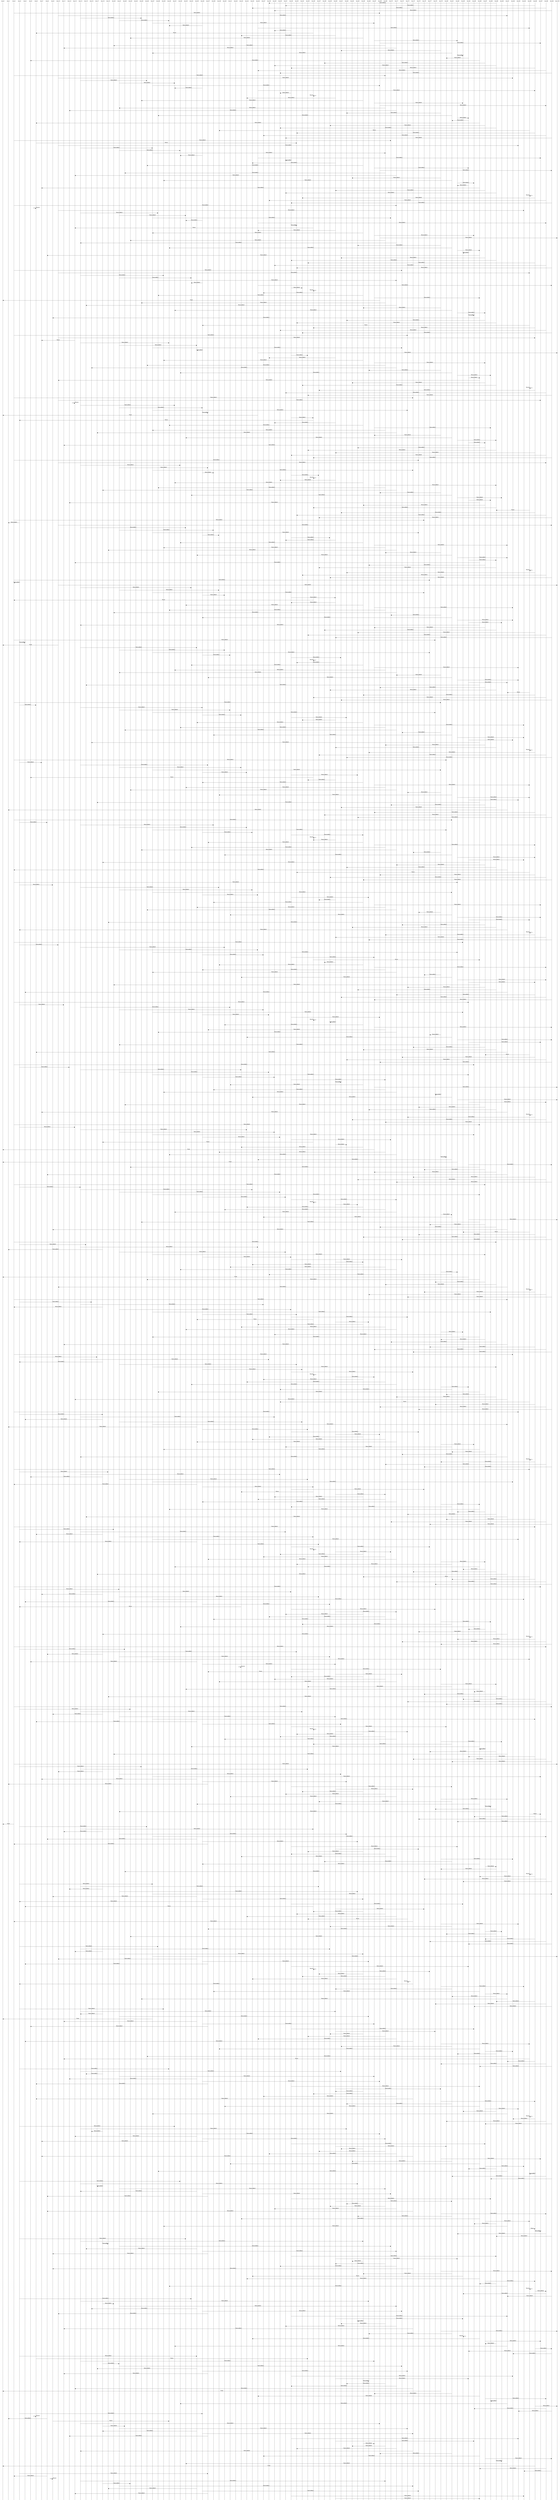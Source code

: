 msc{

Actor0,Actor1,Actor2,Actor3,Actor4,Actor5,Actor6,Actor7,Actor8,Actor9,Actor10,Actor11,Actor12,Actor13,Actor14,Actor15,Actor16,Actor17,Actor18,Actor19,Actor20,Actor21,Actor22,Actor23,Actor24,Actor25,Actor26,Actor27,Actor28,Actor29,Actor30,Actor31,Actor32,Actor33,Actor34,Actor35,Actor36,Actor37,Actor38,Actor39,Actor40,Actor41,Actor42,Actor43,Actor44,Actor45,Actor46,Actor47,Actor48,Actor49,Actor50,Actor51,Actor52,Actor53,Actor54,Actor55,Actor56,Actor57,Actor58,Actor59,Actor60,Actor61,Actor62,Actor63,Actor64,Actor65,Actor66,Actor67,Actor68,Actor69,Actor70,Actor71,Actor72,Actor73,Actor74,Actor75,Actor76,Actor77,Actor78,Actor79,Actor80,Actor81,Actor82,Actor83,Actor84,Actor85,Actor86,Actor87,Actor88,Actor89,Actor90,Actor91,Actor92,Actor93,Actor94,Actor95,Actor96,Actor97,Actor98,Actor99,Actor100;
 Actor89 => Actor48 [label="RemoveMe(G"];
 Actor96 => Actor51 [label="RemoveMe(G"];
 Actor98 => Actor45 [label="RemoveMe(G"];
 Actor99 => Actor49 [label="RemoveMe(G"];
 Actor2 => Actor68 [label="RemoveMe(G"];
 Actor10 => Actor91 [label="RemoveMe(G"];
 Actor14 => Actor25 [label="RemoveMe(G"];
 Actor21 => Actor30 [label="RemoveMe(G"];
 Actor27 => Actor67 [label="RemoveMe(G"];
 Actor36 => Actor30 [label="RemoveMe(G"];
 Actor46 => Actor95 [label="RemoveMe(G"];
 Actor52 => Actor49 [label="RemoveMe(G"];
 Actor56 => Actor6 [label="Rumor"];
 Actor60 => Actor43 [label="RemoveMe(G"];
 Actor65 => Actor23 [label="RemoveMe(G"];
 Actor67 => Actor82 [label="RemoveMe(G"];
 Actor68 => Actor97 [label="RemoveMe(G"];
 Actor69 => Actor20 [label="RemoveMe(G"];
 Actor71 => Actor11 [label="RemoveMe(G"];
 Actor79 => Actor61 [label="RemoveMe(G"];
 Actor81 => Actor27 [label="RemoveMe(G"];
 Actor82 => Actor83 [label="RemoveMe(G"];
 Actor84 => Actor80 [label="RemoveMe(G"];
 Actor86 => Actor5 [label="RemoveMe(G"];
 Actor87 => Actor58 [label="RemoveMe(G"];
 Actor89 => Actor49 [label="RemoveMe(G"];
 Actor96 => Actor52 [label="RemoveMe(G"];
 Actor98 => Actor46 [label="RemoveMe(G"];
 Actor99 => Actor50 [label="RemoveMe(G"];
 Actor2 => Actor69 [label="RemoveMe(G"];
 Actor10 => Actor92 [label="RemoveMe(G"];
 Actor14 => Actor26 [label="RemoveMe(G"];
 Actor21 => Actor31 [label="RemoveMe(G"];
 Actor27 => Actor68 [label="RemoveMe(G"];
 Actor36 => Actor31 [label="RemoveMe(G"];
 Actor46 => Actor96 [label="RemoveMe(G"];
 Actor52 => Actor50 [label="RemoveMe(G"];
 Actor56 => Actor56 [label="Remind"];
 Actor60 => Actor44 [label="RemoveMe(G"];
 Actor65 => Actor25 [label="RemoveMe(G"];
 Actor67 => Actor83 [label="RemoveMe(G"];
 Actor68 => Actor98 [label="RemoveMe(G"];
 Actor69 => Actor21 [label="RemoveMe(G"];
 Actor71 => Actor12 [label="RemoveMe(G"];
 Actor79 => Actor62 [label="RemoveMe(G"];
 Actor81 => Actor28 [label="RemoveMe(G"];
 Actor82 => Actor84 [label="RemoveMe(G"];
 Actor84 => Actor81 [label="RemoveMe(G"];
 Actor86 => Actor6 [label="RemoveMe(G"];
 Actor87 => Actor59 [label="RemoveMe(G"];
 Actor89 => Actor50 [label="RemoveMe(G"];
 Actor95 => Actor39 [label="Rumor"];
 Actor96 => Actor53 [label="RemoveMe(G"];
 Actor98 => Actor47 [label="RemoveMe(G"];
 Actor99 => Actor51 [label="RemoveMe(G"];
 Actor2 => Actor70 [label="RemoveMe(G"];
 Actor6 => Actor53 [label="Rumor"];
 Actor10 => Actor93 [label="RemoveMe(G"];
 Actor14 => Actor27 [label="RemoveMe(G"];
 Actor21 => Actor32 [label="RemoveMe(G"];
 Actor27 => Actor69 [label="RemoveMe(G"];
 Actor36 => Actor32 [label="RemoveMe(G"];
 Actor46 => Actor97 [label="RemoveMe(G"];
 Actor52 => Actor51 [label="RemoveMe(G"];
 Actor60 => Actor45 [label="RemoveMe(G"];
 Actor65 => Actor26 [label="RemoveMe(G"];
 Actor67 => Actor84 [label="RemoveMe(G"];
 Actor68 => Actor99 [label="RemoveMe(G"];
 Actor69 => Actor22 [label="RemoveMe(G"];
 Actor71 => Actor13 [label="RemoveMe(G"];
 Actor79 => Actor63 [label="RemoveMe(G"];
 Actor81 => Actor29 [label="RemoveMe(G"];
 Actor82 => Actor85 [label="RemoveMe(G"];
 Actor84 => Actor82 [label="RemoveMe(G"];
 Actor86 => Actor7 [label="RemoveMe(G"];
 Actor87 => Actor60 [label="RemoveMe(G"];
 Actor89 => Actor51 [label="RemoveMe(G"];
 Actor95 => Actor95 [label="Remind"];
 Actor96 => Actor54 [label="RemoveMe(G"];
 Actor98 => Actor48 [label="RemoveMe(G"];
 Actor99 => Actor52 [label="RemoveMe(G"];
 Actor2 => Actor71 [label="RemoveMe(G"];
 Actor6 => Actor6 [label="Remind"];
 Actor10 => Actor94 [label="RemoveMe(G"];
 Actor14 => Actor28 [label="RemoveMe(G"];
 Actor21 => Actor33 [label="RemoveMe(G"];
 Actor27 => Actor70 [label="RemoveMe(G"];
 Actor36 => Actor33 [label="RemoveMe(G"];
 Actor46 => Actor98 [label="RemoveMe(G"];
 Actor52 => Actor53 [label="RemoveMe(G"];
 Actor56 => Actor13 [label="Rumor"];
 Actor60 => Actor46 [label="RemoveMe(G"];
 Actor65 => Actor27 [label="RemoveMe(G"];
 Actor67 => Actor85 [label="RemoveMe(G"];
 Actor68 => Actor100 [label="RemoveMe(G"];
 Actor69 => Actor23 [label="RemoveMe(G"];
 Actor71 => Actor14 [label="RemoveMe(G"];
 Actor79 => Actor64 [label="RemoveMe(G"];
 Actor81 => Actor30 [label="RemoveMe(G"];
 Actor82 => Actor86 [label="RemoveMe(G"];
 Actor84 => Actor83 [label="RemoveMe(G"];
 Actor86 => Actor8 [label="RemoveMe(G"];
 Actor87 => Actor61 [label="RemoveMe(G"];
 Actor89 => Actor52 [label="RemoveMe(G"];
 Actor96 => Actor55 [label="RemoveMe(G"];
 Actor98 => Actor49 [label="RemoveMe(G"];
 Actor99 => Actor53 [label="RemoveMe(G"];
 Actor2 => Actor72 [label="RemoveMe(G"];
 Actor10 => Actor95 [label="RemoveMe(G"];
 Actor14 => Actor29 [label="RemoveMe(G"];
 Actor21 => Actor34 [label="RemoveMe(G"];
 Actor27 => Actor71 [label="RemoveMe(G"];
 Actor36 => Actor34 [label="RemoveMe(G"];
 Actor46 => Actor99 [label="RemoveMe(G"];
 Actor52 => Actor54 [label="RemoveMe(G"];
 Actor56 => Actor56 [label="Remind"];
 Actor60 => Actor47 [label="RemoveMe(G"];
 Actor65 => Actor28 [label="RemoveMe(G"];
 Actor67 => Actor86 [label="RemoveMe(G"];
 Actor68 => Actor0 [label="Finish"];
 Actor69 => Actor25 [label="RemoveMe(G"];
 Actor71 => Actor15 [label="RemoveMe(G"];
 Actor79 => Actor65 [label="RemoveMe(G"];
 Actor81 => Actor31 [label="RemoveMe(G"];
 Actor82 => Actor87 [label="RemoveMe(G"];
 Actor84 => Actor85 [label="RemoveMe(G"];
 Actor86 => Actor9 [label="RemoveMe(G"];
 Actor87 => Actor62 [label="RemoveMe(G"];
 Actor89 => Actor53 [label="RemoveMe(G"];
 Actor95 => Actor36 [label="Rumor"];
 Actor96 => Actor56 [label="RemoveMe(G"];
 Actor98 => Actor50 [label="RemoveMe(G"];
 Actor99 => Actor54 [label="RemoveMe(G"];
 Actor2 => Actor73 [label="RemoveMe(G"];
 Actor10 => Actor96 [label="RemoveMe(G"];
 Actor13 => Actor7 [label="Rumor"];
 Actor14 => Actor30 [label="RemoveMe(G"];
 Actor21 => Actor35 [label="RemoveMe(G"];
 Actor27 => Actor72 [label="RemoveMe(G"];
 Actor36 => Actor35 [label="RemoveMe(G"];
 Actor46 => Actor100 [label="RemoveMe(G"];
 Actor52 => Actor55 [label="RemoveMe(G"];
 Actor60 => Actor48 [label="RemoveMe(G"];
 Actor65 => Actor29 [label="RemoveMe(G"];
 Actor67 => Actor87 [label="RemoveMe(G"];
 Actor69 => Actor26 [label="RemoveMe(G"];
 Actor71 => Actor16 [label="RemoveMe(G"];
 Actor79 => Actor66 [label="RemoveMe(G"];
 Actor81 => Actor32 [label="RemoveMe(G"];
 Actor82 => Actor88 [label="RemoveMe(G"];
 Actor84 => Actor86 [label="RemoveMe(G"];
 Actor86 => Actor10 [label="RemoveMe(G"];
 Actor87 => Actor63 [label="RemoveMe(G"];
 Actor89 => Actor54 [label="RemoveMe(G"];
 Actor95 => Actor95 [label="Remind"];
 Actor96 => Actor57 [label="RemoveMe(G"];
 Actor98 => Actor51 [label="RemoveMe(G"];
 Actor99 => Actor55 [label="RemoveMe(G"];
 Actor2 => Actor74 [label="RemoveMe(G"];
 Actor10 => Actor97 [label="RemoveMe(G"];
 Actor13 => Actor13 [label="Remind"];
 Actor14 => Actor31 [label="RemoveMe(G"];
 Actor21 => Actor36 [label="RemoveMe(G"];
 Actor27 => Actor73 [label="RemoveMe(G"];
 Actor36 => Actor37 [label="RemoveMe(G"];
 Actor46 => Actor0 [label="Finish"];
 Actor52 => Actor56 [label="RemoveMe(G"];
 Actor56 => Actor3 [label="Rumor"];
 Actor60 => Actor49 [label="RemoveMe(G"];
 Actor65 => Actor30 [label="RemoveMe(G"];
 Actor67 => Actor88 [label="RemoveMe(G"];
 Actor69 => Actor27 [label="RemoveMe(G"];
 Actor71 => Actor17 [label="RemoveMe(G"];
 Actor79 => Actor67 [label="RemoveMe(G"];
 Actor81 => Actor33 [label="RemoveMe(G"];
 Actor82 => Actor89 [label="RemoveMe(G"];
 Actor84 => Actor87 [label="RemoveMe(G"];
 Actor86 => Actor11 [label="RemoveMe(G"];
 Actor87 => Actor64 [label="RemoveMe(G"];
 Actor89 => Actor55 [label="RemoveMe(G"];
 Actor96 => Actor60 [label="RemoveMe(G"];
 Actor98 => Actor52 [label="RemoveMe(G"];
 Actor99 => Actor56 [label="RemoveMe(G"];
 Actor2 => Actor75 [label="RemoveMe(G"];
 Actor10 => Actor98 [label="RemoveMe(G"];
 Actor14 => Actor32 [label="RemoveMe(G"];
 Actor21 => Actor37 [label="RemoveMe(G"];
 Actor27 => Actor74 [label="RemoveMe(G"];
 Actor36 => Actor38 [label="RemoveMe(G"];
 Actor52 => Actor57 [label="RemoveMe(G"];
 Actor56 => Actor56 [label="Remind"];
 Actor60 => Actor50 [label="RemoveMe(G"];
 Actor65 => Actor31 [label="RemoveMe(G"];
 Actor67 => Actor89 [label="RemoveMe(G"];
 Actor69 => Actor28 [label="RemoveMe(G"];
 Actor71 => Actor18 [label="RemoveMe(G"];
 Actor79 => Actor68 [label="RemoveMe(G"];
 Actor81 => Actor34 [label="RemoveMe(G"];
 Actor82 => Actor90 [label="RemoveMe(G"];
 Actor84 => Actor88 [label="RemoveMe(G"];
 Actor86 => Actor12 [label="RemoveMe(G"];
 Actor87 => Actor65 [label="RemoveMe(G"];
 Actor89 => Actor56 [label="RemoveMe(G"];
 Actor95 => Actor89 [label="Rumor"];
 Actor96 => Actor61 [label="RemoveMe(G"];
 Actor98 => Actor53 [label="RemoveMe(G"];
 Actor99 => Actor57 [label="RemoveMe(G"];
 Actor2 => Actor76 [label="RemoveMe(G"];
 Actor3 => Actor1 [label="RemoveMe(G"];
 Actor10 => Actor99 [label="RemoveMe(G"];
 Actor14 => Actor33 [label="RemoveMe(G"];
 Actor21 => Actor38 [label="RemoveMe(G"];
 Actor27 => Actor75 [label="RemoveMe(G"];
 Actor36 => Actor39 [label="RemoveMe(G"];
 Actor52 => Actor59 [label="RemoveMe(G"];
 Actor60 => Actor51 [label="RemoveMe(G"];
 Actor65 => Actor32 [label="RemoveMe(G"];
 Actor67 => Actor91 [label="RemoveMe(G"];
 Actor69 => Actor29 [label="RemoveMe(G"];
 Actor71 => Actor19 [label="RemoveMe(G"];
 Actor79 => Actor69 [label="RemoveMe(G"];
 Actor81 => Actor35 [label="RemoveMe(G"];
 Actor82 => Actor91 [label="RemoveMe(G"];
 Actor84 => Actor89 [label="RemoveMe(G"];
 Actor86 => Actor13 [label="RemoveMe(G"];
 Actor87 => Actor66 [label="RemoveMe(G"];
 Actor89 => Actor57 [label="RemoveMe(G"];
 Actor95 => Actor95 [label="Remind"];
 Actor96 => Actor62 [label="RemoveMe(G"];
 Actor98 => Actor54 [label="RemoveMe(G"];
 Actor99 => Actor59 [label="RemoveMe(G"];
 Actor2 => Actor77 [label="RemoveMe(G"];
 Actor3 => Actor2 [label="RemoveMe(G"];
 Actor10 => Actor100 [label="RemoveMe(G"];
 Actor14 => Actor34 [label="RemoveMe(G"];
 Actor21 => Actor39 [label="RemoveMe(G"];
 Actor27 => Actor76 [label="RemoveMe(G"];
 Actor36 => Actor40 [label="RemoveMe(G"];
 Actor52 => Actor60 [label="RemoveMe(G"];
 Actor56 => Actor2 [label="Rumor"];
 Actor60 => Actor52 [label="RemoveMe(G"];
 Actor65 => Actor33 [label="RemoveMe(G"];
 Actor67 => Actor92 [label="RemoveMe(G"];
 Actor69 => Actor30 [label="RemoveMe(G"];
 Actor71 => Actor20 [label="RemoveMe(G"];
 Actor79 => Actor70 [label="RemoveMe(G"];
 Actor81 => Actor36 [label="RemoveMe(G"];
 Actor82 => Actor92 [label="RemoveMe(G"];
 Actor84 => Actor90 [label="RemoveMe(G"];
 Actor86 => Actor14 [label="RemoveMe(G"];
 Actor87 => Actor67 [label="RemoveMe(G"];
 Actor89 => Actor58 [label="RemoveMe(G"];
 Actor96 => Actor64 [label="RemoveMe(G"];
 Actor98 => Actor55 [label="RemoveMe(G"];
 Actor99 => Actor60 [label="RemoveMe(G"];
 Actor2 => Actor78 [label="RemoveMe(G"];
 Actor3 => Actor4 [label="RemoveMe(G"];
 Actor10 => Actor0 [label="Finish"];
 Actor14 => Actor35 [label="RemoveMe(G"];
 Actor21 => Actor40 [label="RemoveMe(G"];
 Actor27 => Actor77 [label="RemoveMe(G"];
 Actor36 => Actor41 [label="RemoveMe(G"];
 Actor52 => Actor61 [label="RemoveMe(G"];
 Actor56 => Actor56 [label="Remind"];
 Actor60 => Actor53 [label="RemoveMe(G"];
 Actor65 => Actor34 [label="RemoveMe(G"];
 Actor67 => Actor93 [label="RemoveMe(G"];
 Actor69 => Actor31 [label="RemoveMe(G"];
 Actor71 => Actor21 [label="RemoveMe(G"];
 Actor79 => Actor71 [label="RemoveMe(G"];
 Actor81 => Actor37 [label="RemoveMe(G"];
 Actor82 => Actor93 [label="RemoveMe(G"];
 Actor84 => Actor91 [label="RemoveMe(G"];
 Actor86 => Actor15 [label="RemoveMe(G"];
 Actor87 => Actor68 [label="RemoveMe(G"];
 Actor89 => Actor59 [label="RemoveMe(G"];
 Actor95 => Actor91 [label="Rumor"];
 Actor96 => Actor65 [label="RemoveMe(G"];
 Actor98 => Actor56 [label="RemoveMe(G"];
 Actor99 => Actor61 [label="RemoveMe(G"];
 Actor2 => Actor79 [label="RemoveMe(G"];
 Actor3 => Actor6 [label="RemoveMe(G"];
 Actor14 => Actor36 [label="RemoveMe(G"];
 Actor21 => Actor41 [label="RemoveMe(G"];
 Actor27 => Actor78 [label="RemoveMe(G"];
 Actor36 => Actor43 [label="RemoveMe(G"];
 Actor52 => Actor62 [label="RemoveMe(G"];
 Actor60 => Actor54 [label="RemoveMe(G"];
 Actor65 => Actor35 [label="RemoveMe(G"];
 Actor67 => Actor94 [label="RemoveMe(G"];
 Actor69 => Actor32 [label="RemoveMe(G"];
 Actor71 => Actor22 [label="RemoveMe(G"];
 Actor79 => Actor72 [label="RemoveMe(G"];
 Actor81 => Actor38 [label="RemoveMe(G"];
 Actor82 => Actor94 [label="RemoveMe(G"];
 Actor84 => Actor92 [label="RemoveMe(G"];
 Actor86 => Actor16 [label="RemoveMe(G"];
 Actor87 => Actor69 [label="RemoveMe(G"];
 Actor89 => Actor60 [label="RemoveMe(G"];
 Actor95 => Actor95 [label="Remind"];
 Actor96 => Actor66 [label="RemoveMe(G"];
 Actor98 => Actor57 [label="RemoveMe(G"];
 Actor99 => Actor62 [label="RemoveMe(G"];
 Actor2 => Actor80 [label="RemoveMe(G"];
 Actor3 => Actor7 [label="RemoveMe(G"];
 Actor14 => Actor37 [label="RemoveMe(G"];
 Actor21 => Actor43 [label="RemoveMe(G"];
 Actor27 => Actor79 [label="RemoveMe(G"];
 Actor36 => Actor44 [label="RemoveMe(G"];
 Actor52 => Actor64 [label="RemoveMe(G"];
 Actor56 => Actor5 [label="Rumor"];
 Actor60 => Actor55 [label="RemoveMe(G"];
 Actor65 => Actor36 [label="RemoveMe(G"];
 Actor67 => Actor95 [label="RemoveMe(G"];
 Actor69 => Actor33 [label="RemoveMe(G"];
 Actor71 => Actor23 [label="RemoveMe(G"];
 Actor79 => Actor73 [label="RemoveMe(G"];
 Actor81 => Actor39 [label="RemoveMe(G"];
 Actor82 => Actor95 [label="RemoveMe(G"];
 Actor84 => Actor93 [label="RemoveMe(G"];
 Actor86 => Actor17 [label="RemoveMe(G"];
 Actor87 => Actor70 [label="RemoveMe(G"];
 Actor89 => Actor61 [label="RemoveMe(G"];
 Actor91 => Actor1 [label="RemoveMe(G"];
 Actor96 => Actor67 [label="RemoveMe(G"];
 Actor98 => Actor58 [label="RemoveMe(G"];
 Actor99 => Actor64 [label="RemoveMe(G"];
 Actor2 => Actor81 [label="RemoveMe(G"];
 Actor3 => Actor8 [label="RemoveMe(G"];
 Actor14 => Actor38 [label="RemoveMe(G"];
 Actor21 => Actor44 [label="RemoveMe(G"];
 Actor27 => Actor80 [label="RemoveMe(G"];
 Actor36 => Actor45 [label="RemoveMe(G"];
 Actor52 => Actor65 [label="RemoveMe(G"];
 Actor56 => Actor56 [label="Remind"];
 Actor60 => Actor56 [label="RemoveMe(G"];
 Actor65 => Actor37 [label="RemoveMe(G"];
 Actor67 => Actor96 [label="RemoveMe(G"];
 Actor69 => Actor34 [label="RemoveMe(G"];
 Actor71 => Actor25 [label="RemoveMe(G"];
 Actor79 => Actor74 [label="RemoveMe(G"];
 Actor81 => Actor40 [label="RemoveMe(G"];
 Actor82 => Actor96 [label="RemoveMe(G"];
 Actor84 => Actor94 [label="RemoveMe(G"];
 Actor86 => Actor18 [label="RemoveMe(G"];
 Actor87 => Actor71 [label="RemoveMe(G"];
 Actor89 => Actor62 [label="RemoveMe(G"];
 Actor91 => Actor2 [label="RemoveMe(G"];
 Actor95 => Actor53 [label="Rumor"];
 Actor96 => Actor68 [label="RemoveMe(G"];
 Actor98 => Actor59 [label="RemoveMe(G"];
 Actor99 => Actor65 [label="RemoveMe(G"];
 Actor2 => Actor82 [label="RemoveMe(G"];
 Actor3 => Actor9 [label="RemoveMe(G"];
 Actor14 => Actor39 [label="RemoveMe(G"];
 Actor21 => Actor45 [label="RemoveMe(G"];
 Actor27 => Actor81 [label="RemoveMe(G"];
 Actor36 => Actor46 [label="RemoveMe(G"];
 Actor52 => Actor66 [label="RemoveMe(G"];
 Actor60 => Actor57 [label="RemoveMe(G"];
 Actor65 => Actor38 [label="RemoveMe(G"];
 Actor67 => Actor97 [label="RemoveMe(G"];
 Actor69 => Actor35 [label="RemoveMe(G"];
 Actor71 => Actor26 [label="RemoveMe(G"];
 Actor79 => Actor75 [label="RemoveMe(G"];
 Actor81 => Actor41 [label="RemoveMe(G"];
 Actor82 => Actor97 [label="RemoveMe(G"];
 Actor84 => Actor95 [label="RemoveMe(G"];
 Actor86 => Actor19 [label="RemoveMe(G"];
 Actor87 => Actor72 [label="RemoveMe(G"];
 Actor89 => Actor63 [label="RemoveMe(G"];
 Actor91 => Actor3 [label="RemoveMe(G"];
 Actor95 => Actor95 [label="Remind"];
 Actor96 => Actor69 [label="RemoveMe(G"];
 Actor98 => Actor60 [label="RemoveMe(G"];
 Actor99 => Actor66 [label="RemoveMe(G"];
 Actor2 => Actor83 [label="RemoveMe(G"];
 Actor3 => Actor10 [label="RemoveMe(G"];
 Actor14 => Actor40 [label="RemoveMe(G"];
 Actor21 => Actor46 [label="RemoveMe(G"];
 Actor27 => Actor82 [label="RemoveMe(G"];
 Actor36 => Actor47 [label="RemoveMe(G"];
 Actor52 => Actor67 [label="RemoveMe(G"];
 Actor56 => Actor86 [label="Rumor"];
 Actor60 => Actor58 [label="RemoveMe(G"];
 Actor65 => Actor39 [label="RemoveMe(G"];
 Actor67 => Actor98 [label="RemoveMe(G"];
 Actor69 => Actor36 [label="RemoveMe(G"];
 Actor71 => Actor27 [label="RemoveMe(G"];
 Actor79 => Actor76 [label="RemoveMe(G"];
 Actor81 => Actor43 [label="RemoveMe(G"];
 Actor82 => Actor98 [label="RemoveMe(G"];
 Actor84 => Actor96 [label="RemoveMe(G"];
 Actor86 => Actor20 [label="RemoveMe(G"];
 Actor87 => Actor73 [label="RemoveMe(G"];
 Actor89 => Actor64 [label="RemoveMe(G"];
 Actor91 => Actor4 [label="RemoveMe(G"];
 Actor96 => Actor71 [label="RemoveMe(G"];
 Actor98 => Actor61 [label="RemoveMe(G"];
 Actor99 => Actor67 [label="RemoveMe(G"];
 Actor2 => Actor84 [label="RemoveMe(G"];
 Actor3 => Actor11 [label="RemoveMe(G"];
 Actor14 => Actor41 [label="RemoveMe(G"];
 Actor21 => Actor47 [label="RemoveMe(G"];
 Actor27 => Actor83 [label="RemoveMe(G"];
 Actor36 => Actor48 [label="RemoveMe(G"];
 Actor52 => Actor68 [label="RemoveMe(G"];
 Actor56 => Actor56 [label="Remind"];
 Actor60 => Actor59 [label="RemoveMe(G"];
 Actor65 => Actor40 [label="RemoveMe(G"];
 Actor67 => Actor99 [label="RemoveMe(G"];
 Actor69 => Actor37 [label="RemoveMe(G"];
 Actor71 => Actor28 [label="RemoveMe(G"];
 Actor79 => Actor77 [label="RemoveMe(G"];
 Actor81 => Actor44 [label="RemoveMe(G"];
 Actor82 => Actor99 [label="RemoveMe(G"];
 Actor84 => Actor97 [label="RemoveMe(G"];
 Actor86 => Actor21 [label="RemoveMe(G"];
 Actor87 => Actor74 [label="RemoveMe(G"];
 Actor89 => Actor65 [label="RemoveMe(G"];
 Actor91 => Actor6 [label="RemoveMe(G"];
 Actor95 => Actor87 [label="Rumor"];
 Actor96 => Actor72 [label="RemoveMe(G"];
 Actor98 => Actor62 [label="RemoveMe(G"];
 Actor99 => Actor68 [label="RemoveMe(G"];
 Actor2 => Actor85 [label="RemoveMe(G"];
 Actor3 => Actor12 [label="RemoveMe(G"];
 Actor14 => Actor43 [label="RemoveMe(G"];
 Actor21 => Actor48 [label="RemoveMe(G"];
 Actor27 => Actor84 [label="RemoveMe(G"];
 Actor36 => Actor49 [label="RemoveMe(G"];
 Actor52 => Actor69 [label="RemoveMe(G"];
 Actor60 => Actor61 [label="RemoveMe(G"];
 Actor65 => Actor41 [label="RemoveMe(G"];
 Actor67 => Actor100 [label="RemoveMe(G"];
 Actor69 => Actor38 [label="RemoveMe(G"];
 Actor71 => Actor29 [label="RemoveMe(G"];
 Actor79 => Actor78 [label="RemoveMe(G"];
 Actor81 => Actor45 [label="RemoveMe(G"];
 Actor82 => Actor100 [label="RemoveMe(G"];
 Actor84 => Actor98 [label="RemoveMe(G"];
 Actor86 => Actor22 [label="RemoveMe(G"];
 Actor87 => Actor75 [label="RemoveMe(G"];
 Actor89 => Actor66 [label="RemoveMe(G"];
 Actor91 => Actor7 [label="RemoveMe(G"];
 Actor95 => Actor95 [label="Remind"];
 Actor96 => Actor73 [label="RemoveMe(G"];
 Actor98 => Actor63 [label="RemoveMe(G"];
 Actor99 => Actor69 [label="RemoveMe(G"];
 Actor2 => Actor86 [label="RemoveMe(G"];
 Actor3 => Actor13 [label="RemoveMe(G"];
 Actor14 => Actor44 [label="RemoveMe(G"];
 Actor21 => Actor49 [label="RemoveMe(G"];
 Actor27 => Actor85 [label="RemoveMe(G"];
 Actor36 => Actor50 [label="RemoveMe(G"];
 Actor52 => Actor70 [label="RemoveMe(G"];
 Actor56 => Actor18 [label="Rumor"];
 Actor60 => Actor62 [label="RemoveMe(G"];
 Actor65 => Actor43 [label="RemoveMe(G"];
 Actor67 => Actor0 [label="Finish"];
 Actor69 => Actor39 [label="RemoveMe(G"];
 Actor71 => Actor30 [label="RemoveMe(G"];
 Actor79 => Actor80 [label="RemoveMe(G"];
 Actor81 => Actor46 [label="RemoveMe(G"];
 Actor82 => Actor0 [label="Finish"];
 Actor84 => Actor99 [label="RemoveMe(G"];
 Actor86 => Actor23 [label="RemoveMe(G"];
 Actor87 => Actor76 [label="RemoveMe(G"];
 Actor89 => Actor67 [label="RemoveMe(G"];
 Actor91 => Actor8 [label="RemoveMe(G"];
 Actor96 => Actor74 [label="RemoveMe(G"];
 Actor98 => Actor64 [label="RemoveMe(G"];
 Actor99 => Actor71 [label="RemoveMe(G"];
 Actor2 => Actor87 [label="RemoveMe(G"];
 Actor3 => Actor14 [label="RemoveMe(G"];
 Actor14 => Actor45 [label="RemoveMe(G"];
 Actor21 => Actor50 [label="RemoveMe(G"];
 Actor27 => Actor86 [label="RemoveMe(G"];
 Actor36 => Actor51 [label="RemoveMe(G"];
 Actor52 => Actor71 [label="RemoveMe(G"];
 Actor56 => Actor56 [label="Remind"];
 Actor60 => Actor64 [label="RemoveMe(G"];
 Actor65 => Actor44 [label="RemoveMe(G"];
 Actor69 => Actor40 [label="RemoveMe(G"];
 Actor71 => Actor31 [label="RemoveMe(G"];
 Actor79 => Actor81 [label="RemoveMe(G"];
 Actor81 => Actor47 [label="RemoveMe(G"];
 Actor84 => Actor100 [label="RemoveMe(G"];
 Actor86 => Actor25 [label="RemoveMe(G"];
 Actor87 => Actor77 [label="RemoveMe(G"];
 Actor89 => Actor68 [label="RemoveMe(G"];
 Actor91 => Actor9 [label="RemoveMe(G"];
 Actor95 => Actor83 [label="Rumor"];
 Actor96 => Actor75 [label="RemoveMe(G"];
 Actor98 => Actor65 [label="RemoveMe(G"];
 Actor99 => Actor72 [label="RemoveMe(G"];
 Actor2 => Actor89 [label="RemoveMe(G"];
 Actor3 => Actor15 [label="RemoveMe(G"];
 Actor14 => Actor46 [label="RemoveMe(G"];
 Actor18 => Actor1 [label="RemoveMe(G"];
 Actor21 => Actor51 [label="RemoveMe(G"];
 Actor27 => Actor87 [label="RemoveMe(G"];
 Actor36 => Actor52 [label="RemoveMe(G"];
 Actor52 => Actor72 [label="RemoveMe(G"];
 Actor60 => Actor65 [label="RemoveMe(G"];
 Actor65 => Actor45 [label="RemoveMe(G"];
 Actor69 => Actor41 [label="RemoveMe(G"];
 Actor71 => Actor32 [label="RemoveMe(G"];
 Actor79 => Actor82 [label="RemoveMe(G"];
 Actor81 => Actor48 [label="RemoveMe(G"];
 Actor84 => Actor0 [label="Finish"];
 Actor86 => Actor26 [label="RemoveMe(G"];
 Actor87 => Actor78 [label="RemoveMe(G"];
 Actor89 => Actor69 [label="RemoveMe(G"];
 Actor91 => Actor10 [label="RemoveMe(G"];
 Actor95 => Actor95 [label="Remind"];
 Actor96 => Actor76 [label="RemoveMe(G"];
 Actor98 => Actor66 [label="RemoveMe(G"];
 Actor99 => Actor73 [label="RemoveMe(G"];
 Actor2 => Actor91 [label="RemoveMe(G"];
 Actor3 => Actor16 [label="RemoveMe(G"];
 Actor14 => Actor47 [label="RemoveMe(G"];
 Actor18 => Actor2 [label="RemoveMe(G"];
 Actor21 => Actor52 [label="RemoveMe(G"];
 Actor27 => Actor88 [label="RemoveMe(G"];
 Actor36 => Actor53 [label="RemoveMe(G"];
 Actor52 => Actor73 [label="RemoveMe(G"];
 Actor56 => Actor35 [label="Rumor"];
 Actor60 => Actor66 [label="RemoveMe(G"];
 Actor65 => Actor46 [label="RemoveMe(G"];
 Actor69 => Actor43 [label="RemoveMe(G"];
 Actor71 => Actor33 [label="RemoveMe(G"];
 Actor79 => Actor83 [label="RemoveMe(G"];
 Actor81 => Actor49 [label="RemoveMe(G"];
 Actor86 => Actor27 [label="RemoveMe(G"];
 Actor87 => Actor79 [label="RemoveMe(G"];
 Actor89 => Actor70 [label="RemoveMe(G"];
 Actor91 => Actor11 [label="RemoveMe(G"];
 Actor96 => Actor77 [label="RemoveMe(G"];
 Actor98 => Actor67 [label="RemoveMe(G"];
 Actor99 => Actor74 [label="RemoveMe(G"];
 Actor2 => Actor92 [label="RemoveMe(G"];
 Actor3 => Actor17 [label="RemoveMe(G"];
 Actor14 => Actor48 [label="RemoveMe(G"];
 Actor18 => Actor3 [label="RemoveMe(G"];
 Actor21 => Actor53 [label="RemoveMe(G"];
 Actor27 => Actor89 [label="RemoveMe(G"];
 Actor36 => Actor54 [label="RemoveMe(G"];
 Actor52 => Actor74 [label="RemoveMe(G"];
 Actor56 => Actor56 [label="Remind"];
 Actor60 => Actor67 [label="RemoveMe(G"];
 Actor65 => Actor47 [label="RemoveMe(G"];
 Actor69 => Actor44 [label="RemoveMe(G"];
 Actor71 => Actor34 [label="RemoveMe(G"];
 Actor79 => Actor84 [label="RemoveMe(G"];
 Actor81 => Actor50 [label="RemoveMe(G"];
 Actor86 => Actor28 [label="RemoveMe(G"];
 Actor87 => Actor80 [label="RemoveMe(G"];
 Actor89 => Actor71 [label="RemoveMe(G"];
 Actor91 => Actor13 [label="RemoveMe(G"];
 Actor95 => Actor50 [label="Rumor"];
 Actor96 => Actor78 [label="RemoveMe(G"];
 Actor98 => Actor68 [label="RemoveMe(G"];
 Actor99 => Actor75 [label="RemoveMe(G"];
 Actor2 => Actor93 [label="RemoveMe(G"];
 Actor3 => Actor18 [label="RemoveMe(G"];
 Actor14 => Actor49 [label="RemoveMe(G"];
 Actor18 => Actor4 [label="RemoveMe(G"];
 Actor21 => Actor54 [label="RemoveMe(G"];
 Actor27 => Actor91 [label="RemoveMe(G"];
 Actor35 => Actor1 [label="RemoveMe(G"];
 Actor36 => Actor55 [label="RemoveMe(G"];
 Actor52 => Actor75 [label="RemoveMe(G"];
 Actor60 => Actor68 [label="RemoveMe(G"];
 Actor65 => Actor48 [label="RemoveMe(G"];
 Actor69 => Actor45 [label="RemoveMe(G"];
 Actor71 => Actor35 [label="RemoveMe(G"];
 Actor79 => Actor85 [label="RemoveMe(G"];
 Actor81 => Actor51 [label="RemoveMe(G"];
 Actor86 => Actor29 [label="RemoveMe(G"];
 Actor87 => Actor81 [label="RemoveMe(G"];
 Actor89 => Actor72 [label="RemoveMe(G"];
 Actor91 => Actor14 [label="RemoveMe(G"];
 Actor95 => Actor95 [label="Remind"];
 Actor96 => Actor79 [label="RemoveMe(G"];
 Actor98 => Actor69 [label="RemoveMe(G"];
 Actor99 => Actor76 [label="RemoveMe(G"];
 Actor2 => Actor95 [label="RemoveMe(G"];
 Actor3 => Actor19 [label="RemoveMe(G"];
 Actor14 => Actor50 [label="RemoveMe(G"];
 Actor18 => Actor5 [label="RemoveMe(G"];
 Actor21 => Actor55 [label="RemoveMe(G"];
 Actor27 => Actor92 [label="RemoveMe(G"];
 Actor35 => Actor2 [label="RemoveMe(G"];
 Actor36 => Actor56 [label="RemoveMe(G"];
 Actor52 => Actor76 [label="RemoveMe(G"];
 Actor56 => Actor43 [label="Rumor"];
 Actor60 => Actor69 [label="RemoveMe(G"];
 Actor65 => Actor49 [label="RemoveMe(G"];
 Actor69 => Actor46 [label="RemoveMe(G"];
 Actor71 => Actor36 [label="RemoveMe(G"];
 Actor79 => Actor86 [label="RemoveMe(G"];
 Actor81 => Actor52 [label="RemoveMe(G"];
 Actor86 => Actor30 [label="RemoveMe(G"];
 Actor87 => Actor82 [label="RemoveMe(G"];
 Actor89 => Actor73 [label="RemoveMe(G"];
 Actor91 => Actor15 [label="RemoveMe(G"];
 Actor96 => Actor80 [label="RemoveMe(G"];
 Actor98 => Actor70 [label="RemoveMe(G"];
 Actor99 => Actor77 [label="RemoveMe(G"];
 Actor2 => Actor96 [label="RemoveMe(G"];
 Actor3 => Actor20 [label="RemoveMe(G"];
 Actor14 => Actor51 [label="RemoveMe(G"];
 Actor18 => Actor6 [label="RemoveMe(G"];
 Actor21 => Actor56 [label="RemoveMe(G"];
 Actor27 => Actor93 [label="RemoveMe(G"];
 Actor35 => Actor3 [label="RemoveMe(G"];
 Actor36 => Actor57 [label="RemoveMe(G"];
 Actor52 => Actor77 [label="RemoveMe(G"];
 Actor56 => Actor56 [label="Remind"];
 Actor60 => Actor70 [label="RemoveMe(G"];
 Actor65 => Actor50 [label="RemoveMe(G"];
 Actor69 => Actor47 [label="RemoveMe(G"];
 Actor71 => Actor37 [label="RemoveMe(G"];
 Actor79 => Actor87 [label="RemoveMe(G"];
 Actor81 => Actor53 [label="RemoveMe(G"];
 Actor86 => Actor31 [label="RemoveMe(G"];
 Actor87 => Actor83 [label="RemoveMe(G"];
 Actor89 => Actor74 [label="RemoveMe(G"];
 Actor91 => Actor17 [label="RemoveMe(G"];
 Actor95 => Actor65 [label="Rumor"];
 Actor96 => Actor81 [label="RemoveMe(G"];
 Actor98 => Actor71 [label="RemoveMe(G"];
 Actor99 => Actor78 [label="RemoveMe(G"];
 Actor2 => Actor97 [label="RemoveMe(G"];
 Actor3 => Actor21 [label="RemoveMe(G"];
 Actor14 => Actor52 [label="RemoveMe(G"];
 Actor18 => Actor7 [label="RemoveMe(G"];
 Actor21 => Actor57 [label="RemoveMe(G"];
 Actor27 => Actor94 [label="RemoveMe(G"];
 Actor35 => Actor4 [label="RemoveMe(G"];
 Actor36 => Actor59 [label="RemoveMe(G"];
 Actor43 => Actor3 [label="Rumor"];
 Actor52 => Actor78 [label="RemoveMe(G"];
 Actor60 => Actor71 [label="RemoveMe(G"];
 Actor65 => Actor51 [label="RemoveMe(G"];
 Actor69 => Actor48 [label="RemoveMe(G"];
 Actor71 => Actor38 [label="RemoveMe(G"];
 Actor79 => Actor88 [label="RemoveMe(G"];
 Actor81 => Actor54 [label="RemoveMe(G"];
 Actor86 => Actor32 [label="RemoveMe(G"];
 Actor87 => Actor84 [label="RemoveMe(G"];
 Actor89 => Actor75 [label="RemoveMe(G"];
 Actor91 => Actor18 [label="RemoveMe(G"];
 Actor95 => Actor95 [label="Remind"];
 Actor96 => Actor82 [label="RemoveMe(G"];
 Actor98 => Actor72 [label="RemoveMe(G"];
 Actor99 => Actor79 [label="RemoveMe(G"];
 Actor2 => Actor98 [label="RemoveMe(G"];
 Actor3 => Actor22 [label="RemoveMe(G"];
 Actor14 => Actor53 [label="RemoveMe(G"];
 Actor18 => Actor8 [label="RemoveMe(G"];
 Actor21 => Actor59 [label="RemoveMe(G"];
 Actor27 => Actor95 [label="RemoveMe(G"];
 Actor35 => Actor5 [label="RemoveMe(G"];
 Actor36 => Actor60 [label="RemoveMe(G"];
 Actor43 => Actor43 [label="Remind"];
 Actor52 => Actor79 [label="RemoveMe(G"];
 Actor56 => Actor37 [label="Rumor"];
 Actor60 => Actor72 [label="RemoveMe(G"];
 Actor65 => Actor52 [label="RemoveMe(G"];
 Actor69 => Actor49 [label="RemoveMe(G"];
 Actor71 => Actor39 [label="RemoveMe(G"];
 Actor79 => Actor89 [label="RemoveMe(G"];
 Actor81 => Actor55 [label="RemoveMe(G"];
 Actor86 => Actor33 [label="RemoveMe(G"];
 Actor87 => Actor85 [label="RemoveMe(G"];
 Actor89 => Actor76 [label="RemoveMe(G"];
 Actor91 => Actor19 [label="RemoveMe(G"];
 Actor96 => Actor83 [label="RemoveMe(G"];
 Actor98 => Actor73 [label="RemoveMe(G"];
 Actor99 => Actor80 [label="RemoveMe(G"];
 Actor2 => Actor99 [label="RemoveMe(G"];
 Actor3 => Actor23 [label="RemoveMe(G"];
 Actor14 => Actor54 [label="RemoveMe(G"];
 Actor18 => Actor9 [label="RemoveMe(G"];
 Actor21 => Actor60 [label="RemoveMe(G"];
 Actor27 => Actor96 [label="RemoveMe(G"];
 Actor35 => Actor6 [label="RemoveMe(G"];
 Actor36 => Actor61 [label="RemoveMe(G"];
 Actor52 => Actor80 [label="RemoveMe(G"];
 Actor56 => Actor56 [label="Remind"];
 Actor60 => Actor73 [label="RemoveMe(G"];
 Actor65 => Actor53 [label="RemoveMe(G"];
 Actor69 => Actor50 [label="RemoveMe(G"];
 Actor71 => Actor40 [label="RemoveMe(G"];
 Actor79 => Actor90 [label="RemoveMe(G"];
 Actor81 => Actor56 [label="RemoveMe(G"];
 Actor86 => Actor34 [label="RemoveMe(G"];
 Actor87 => Actor86 [label="RemoveMe(G"];
 Actor89 => Actor77 [label="RemoveMe(G"];
 Actor91 => Actor20 [label="RemoveMe(G"];
 Actor96 => Actor84 [label="RemoveMe(G"];
 Actor98 => Actor74 [label="RemoveMe(G"];
 Actor99 => Actor81 [label="RemoveMe(G"];
 Actor2 => Actor100 [label="RemoveMe(G"];
 Actor3 => Actor25 [label="RemoveMe(G"];
 Actor14 => Actor55 [label="RemoveMe(G"];
 Actor18 => Actor10 [label="RemoveMe(G"];
 Actor21 => Actor61 [label="RemoveMe(G"];
 Actor27 => Actor97 [label="RemoveMe(G"];
 Actor35 => Actor7 [label="RemoveMe(G"];
 Actor36 => Actor62 [label="RemoveMe(G"];
 Actor37 => Actor1 [label="RemoveMe(G"];
 Actor52 => Actor81 [label="RemoveMe(G"];
 Actor60 => Actor74 [label="RemoveMe(G"];
 Actor65 => Actor54 [label="RemoveMe(G"];
 Actor69 => Actor51 [label="RemoveMe(G"];
 Actor71 => Actor41 [label="RemoveMe(G"];
 Actor79 => Actor91 [label="RemoveMe(G"];
 Actor81 => Actor57 [label="RemoveMe(G"];
 Actor86 => Actor35 [label="RemoveMe(G"];
 Actor87 => Actor88 [label="RemoveMe(G"];
 Actor89 => Actor78 [label="RemoveMe(G"];
 Actor91 => Actor21 [label="RemoveMe(G"];
 Actor95 => Actor97 [label="Rumor"];
 Actor96 => Actor85 [label="RemoveMe(G"];
 Actor98 => Actor75 [label="RemoveMe(G"];
 Actor99 => Actor82 [label="RemoveMe(G"];
 Actor2 => Actor0 [label="Finish"];
 Actor3 => Actor26 [label="RemoveMe(G"];
 Actor14 => Actor56 [label="RemoveMe(G"];
 Actor18 => Actor11 [label="RemoveMe(G"];
 Actor21 => Actor62 [label="RemoveMe(G"];
 Actor27 => Actor98 [label="RemoveMe(G"];
 Actor35 => Actor8 [label="RemoveMe(G"];
 Actor36 => Actor64 [label="RemoveMe(G"];
 Actor37 => Actor2 [label="RemoveMe(G"];
 Actor52 => Actor82 [label="RemoveMe(G"];
 Actor60 => Actor75 [label="RemoveMe(G"];
 Actor65 => Actor55 [label="RemoveMe(G"];
 Actor69 => Actor52 [label="RemoveMe(G"];
 Actor71 => Actor43 [label="RemoveMe(G"];
 Actor79 => Actor92 [label="RemoveMe(G"];
 Actor81 => Actor58 [label="RemoveMe(G"];
 Actor86 => Actor36 [label="RemoveMe(G"];
 Actor87 => Actor89 [label="RemoveMe(G"];
 Actor89 => Actor79 [label="RemoveMe(G"];
 Actor91 => Actor22 [label="RemoveMe(G"];
 Actor95 => Actor95 [label="Remind"];
 Actor96 => Actor86 [label="RemoveMe(G"];
 Actor98 => Actor76 [label="RemoveMe(G"];
 Actor99 => Actor83 [label="RemoveMe(G"];
 Actor3 => Actor27 [label="RemoveMe(G"];
 Actor14 => Actor57 [label="RemoveMe(G"];
 Actor18 => Actor12 [label="RemoveMe(G"];
 Actor21 => Actor64 [label="RemoveMe(G"];
 Actor27 => Actor99 [label="RemoveMe(G"];
 Actor35 => Actor9 [label="RemoveMe(G"];
 Actor36 => Actor65 [label="RemoveMe(G"];
 Actor37 => Actor3 [label="RemoveMe(G"];
 Actor52 => Actor83 [label="RemoveMe(G"];
 Actor56 => Actor4 [label="Rumor"];
 Actor60 => Actor76 [label="RemoveMe(G"];
 Actor65 => Actor56 [label="RemoveMe(G"];
 Actor69 => Actor53 [label="RemoveMe(G"];
 Actor71 => Actor44 [label="RemoveMe(G"];
 Actor73 => Actor55 [label="Rumor"];
 Actor74 => Actor2 [label="RemoveMe(G"];
 Actor79 => Actor93 [label="RemoveMe(G"];
 Actor81 => Actor59 [label="RemoveMe(G"];
 Actor86 => Actor37 [label="RemoveMe(G"];
 Actor87 => Actor90 [label="RemoveMe(G"];
 Actor89 => Actor80 [label="RemoveMe(G"];
 Actor91 => Actor23 [label="RemoveMe(G"];
 Actor96 => Actor87 [label="RemoveMe(G"];
 Actor98 => Actor77 [label="RemoveMe(G"];
 Actor99 => Actor84 [label="RemoveMe(G"];
 Actor3 => Actor28 [label="RemoveMe(G"];
 Actor14 => Actor59 [label="RemoveMe(G"];
 Actor18 => Actor13 [label="RemoveMe(G"];
 Actor21 => Actor65 [label="RemoveMe(G"];
 Actor27 => Actor100 [label="RemoveMe(G"];
 Actor35 => Actor10 [label="RemoveMe(G"];
 Actor36 => Actor66 [label="RemoveMe(G"];
 Actor37 => Actor4 [label="RemoveMe(G"];
 Actor52 => Actor84 [label="RemoveMe(G"];
 Actor56 => Actor56 [label="Remind"];
 Actor60 => Actor77 [label="RemoveMe(G"];
 Actor65 => Actor57 [label="RemoveMe(G"];
 Actor69 => Actor54 [label="RemoveMe(G"];
 Actor71 => Actor45 [label="RemoveMe(G"];
 Actor73 => Actor73 [label="Remind"];
 Actor74 => Actor3 [label="RemoveMe(G"];
 Actor79 => Actor94 [label="RemoveMe(G"];
 Actor81 => Actor60 [label="RemoveMe(G"];
 Actor86 => Actor38 [label="RemoveMe(G"];
 Actor87 => Actor91 [label="RemoveMe(G"];
 Actor89 => Actor81 [label="RemoveMe(G"];
 Actor91 => Actor25 [label="RemoveMe(G"];
 Actor96 => Actor89 [label="RemoveMe(G"];
 Actor98 => Actor78 [label="RemoveMe(G"];
 Actor99 => Actor85 [label="RemoveMe(G"];
 Actor3 => Actor29 [label="RemoveMe(G"];
 Actor14 => Actor60 [label="RemoveMe(G"];
 Actor18 => Actor14 [label="RemoveMe(G"];
 Actor21 => Actor66 [label="RemoveMe(G"];
 Actor27 => Actor0 [label="Finish"];
 Actor35 => Actor11 [label="RemoveMe(G"];
 Actor36 => Actor67 [label="RemoveMe(G"];
 Actor37 => Actor5 [label="RemoveMe(G"];
 Actor52 => Actor85 [label="RemoveMe(G"];
 Actor60 => Actor78 [label="RemoveMe(G"];
 Actor65 => Actor59 [label="RemoveMe(G"];
 Actor69 => Actor55 [label="RemoveMe(G"];
 Actor71 => Actor46 [label="RemoveMe(G"];
 Actor74 => Actor4 [label="RemoveMe(G"];
 Actor79 => Actor95 [label="RemoveMe(G"];
 Actor81 => Actor61 [label="RemoveMe(G"];
 Actor86 => Actor39 [label="RemoveMe(G"];
 Actor87 => Actor92 [label="RemoveMe(G"];
 Actor89 => Actor82 [label="RemoveMe(G"];
 Actor91 => Actor26 [label="RemoveMe(G"];
 Actor95 => Actor11 [label="Rumor"];
 Actor96 => Actor91 [label="RemoveMe(G"];
 Actor98 => Actor79 [label="RemoveMe(G"];
 Actor99 => Actor86 [label="RemoveMe(G"];
 Actor3 => Actor30 [label="RemoveMe(G"];
 Actor14 => Actor61 [label="RemoveMe(G"];
 Actor18 => Actor15 [label="RemoveMe(G"];
 Actor21 => Actor67 [label="RemoveMe(G"];
 Actor35 => Actor12 [label="RemoveMe(G"];
 Actor36 => Actor68 [label="RemoveMe(G"];
 Actor37 => Actor6 [label="RemoveMe(G"];
 Actor52 => Actor86 [label="RemoveMe(G"];
 Actor60 => Actor79 [label="RemoveMe(G"];
 Actor65 => Actor60 [label="RemoveMe(G"];
 Actor69 => Actor56 [label="RemoveMe(G"];
 Actor71 => Actor47 [label="RemoveMe(G"];
 Actor74 => Actor6 [label="RemoveMe(G"];
 Actor79 => Actor96 [label="RemoveMe(G"];
 Actor81 => Actor62 [label="RemoveMe(G"];
 Actor86 => Actor40 [label="RemoveMe(G"];
 Actor87 => Actor93 [label="RemoveMe(G"];
 Actor89 => Actor83 [label="RemoveMe(G"];
 Actor91 => Actor27 [label="RemoveMe(G"];
 Actor95 => Actor95 [label="Remind"];
 Actor96 => Actor92 [label="RemoveMe(G"];
 Actor98 => Actor80 [label="RemoveMe(G"];
 Actor99 => Actor87 [label="RemoveMe(G"];
 Actor3 => Actor31 [label="RemoveMe(G"];
 Actor14 => Actor62 [label="RemoveMe(G"];
 Actor18 => Actor16 [label="RemoveMe(G"];
 Actor21 => Actor68 [label="RemoveMe(G"];
 Actor35 => Actor13 [label="RemoveMe(G"];
 Actor36 => Actor69 [label="RemoveMe(G"];
 Actor37 => Actor7 [label="RemoveMe(G"];
 Actor52 => Actor87 [label="RemoveMe(G"];
 Actor60 => Actor80 [label="RemoveMe(G"];
 Actor65 => Actor61 [label="RemoveMe(G"];
 Actor69 => Actor57 [label="RemoveMe(G"];
 Actor71 => Actor48 [label="RemoveMe(G"];
 Actor74 => Actor7 [label="RemoveMe(G"];
 Actor79 => Actor97 [label="RemoveMe(G"];
 Actor81 => Actor63 [label="RemoveMe(G"];
 Actor86 => Actor41 [label="RemoveMe(G"];
 Actor87 => Actor94 [label="RemoveMe(G"];
 Actor89 => Actor84 [label="RemoveMe(G"];
 Actor91 => Actor28 [label="RemoveMe(G"];
 Actor96 => Actor95 [label="RemoveMe(G"];
 Actor98 => Actor81 [label="RemoveMe(G"];
 Actor99 => Actor88 [label="RemoveMe(G"];
 Actor3 => Actor32 [label="RemoveMe(G"];
 Actor14 => Actor64 [label="RemoveMe(G"];
 Actor18 => Actor17 [label="RemoveMe(G"];
 Actor21 => Actor69 [label="RemoveMe(G"];
 Actor35 => Actor14 [label="RemoveMe(G"];
 Actor36 => Actor70 [label="RemoveMe(G"];
 Actor37 => Actor8 [label="RemoveMe(G"];
 Actor52 => Actor88 [label="RemoveMe(G"];
 Actor60 => Actor81 [label="RemoveMe(G"];
 Actor65 => Actor62 [label="RemoveMe(G"];
 Actor69 => Actor59 [label="RemoveMe(G"];
 Actor71 => Actor49 [label="RemoveMe(G"];
 Actor74 => Actor8 [label="RemoveMe(G"];
 Actor79 => Actor98 [label="RemoveMe(G"];
 Actor81 => Actor64 [label="RemoveMe(G"];
 Actor86 => Actor43 [label="RemoveMe(G"];
 Actor87 => Actor95 [label="RemoveMe(G"];
 Actor89 => Actor85 [label="RemoveMe(G"];
 Actor91 => Actor29 [label="RemoveMe(G"];
 Actor95 => Actor96 [label="Rumor"];
 Actor96 => Actor97 [label="RemoveMe(G"];
 Actor98 => Actor82 [label="RemoveMe(G"];
 Actor99 => Actor89 [label="RemoveMe(G"];
 Actor3 => Actor33 [label="RemoveMe(G"];
 Actor14 => Actor65 [label="RemoveMe(G"];
 Actor18 => Actor19 [label="RemoveMe(G"];
 Actor21 => Actor70 [label="RemoveMe(G"];
 Actor35 => Actor15 [label="RemoveMe(G"];
 Actor36 => Actor71 [label="RemoveMe(G"];
 Actor37 => Actor9 [label="RemoveMe(G"];
 Actor52 => Actor89 [label="RemoveMe(G"];
 Actor60 => Actor82 [label="RemoveMe(G"];
 Actor65 => Actor63 [label="RemoveMe(G"];
 Actor69 => Actor60 [label="RemoveMe(G"];
 Actor71 => Actor50 [label="RemoveMe(G"];
 Actor74 => Actor9 [label="RemoveMe(G"];
 Actor79 => Actor99 [label="RemoveMe(G"];
 Actor81 => Actor65 [label="RemoveMe(G"];
 Actor83 => Actor45 [label="Rumor"];
 Actor86 => Actor44 [label="RemoveMe(G"];
 Actor87 => Actor96 [label="RemoveMe(G"];
 Actor89 => Actor86 [label="RemoveMe(G"];
 Actor91 => Actor30 [label="RemoveMe(G"];
 Actor95 => Actor95 [label="Remind"];
 Actor96 => Actor98 [label="RemoveMe(G"];
 Actor98 => Actor83 [label="RemoveMe(G"];
 Actor99 => Actor91 [label="RemoveMe(G"];
 Actor3 => Actor34 [label="RemoveMe(G"];
 Actor14 => Actor66 [label="RemoveMe(G"];
 Actor18 => Actor20 [label="RemoveMe(G"];
 Actor21 => Actor71 [label="RemoveMe(G"];
 Actor35 => Actor16 [label="RemoveMe(G"];
 Actor36 => Actor72 [label="RemoveMe(G"];
 Actor37 => Actor10 [label="RemoveMe(G"];
 Actor52 => Actor91 [label="RemoveMe(G"];
 Actor60 => Actor83 [label="RemoveMe(G"];
 Actor65 => Actor64 [label="RemoveMe(G"];
 Actor69 => Actor61 [label="RemoveMe(G"];
 Actor71 => Actor51 [label="RemoveMe(G"];
 Actor74 => Actor11 [label="RemoveMe(G"];
 Actor79 => Actor100 [label="RemoveMe(G"];
 Actor81 => Actor66 [label="RemoveMe(G"];
 Actor83 => Actor83 [label="Remind"];
 Actor86 => Actor45 [label="RemoveMe(G"];
 Actor87 => Actor97 [label="RemoveMe(G"];
 Actor89 => Actor87 [label="RemoveMe(G"];
 Actor91 => Actor31 [label="RemoveMe(G"];
 Actor96 => Actor99 [label="RemoveMe(G"];
 Actor98 => Actor84 [label="RemoveMe(G"];
 Actor99 => Actor92 [label="RemoveMe(G"];
 Actor3 => Actor35 [label="RemoveMe(G"];
 Actor6 => Actor55 [label="Rumor"];
 Actor14 => Actor67 [label="RemoveMe(G"];
 Actor18 => Actor21 [label="RemoveMe(G"];
 Actor21 => Actor72 [label="RemoveMe(G"];
 Actor35 => Actor17 [label="RemoveMe(G"];
 Actor36 => Actor73 [label="RemoveMe(G"];
 Actor37 => Actor11 [label="RemoveMe(G"];
 Actor52 => Actor92 [label="RemoveMe(G"];
 Actor60 => Actor84 [label="RemoveMe(G"];
 Actor65 => Actor66 [label="RemoveMe(G"];
 Actor69 => Actor62 [label="RemoveMe(G"];
 Actor71 => Actor52 [label="RemoveMe(G"];
 Actor74 => Actor13 [label="RemoveMe(G"];
 Actor79 => Actor0 [label="Finish"];
 Actor81 => Actor67 [label="RemoveMe(G"];
 Actor86 => Actor46 [label="RemoveMe(G"];
 Actor87 => Actor98 [label="RemoveMe(G"];
 Actor89 => Actor88 [label="RemoveMe(G"];
 Actor91 => Actor32 [label="RemoveMe(G"];
 Actor96 => Actor100 [label="RemoveMe(G"];
 Actor98 => Actor85 [label="RemoveMe(G"];
 Actor99 => Actor93 [label="RemoveMe(G"];
 Actor3 => Actor36 [label="RemoveMe(G"];
 Actor6 => Actor6 [label="Remind"];
 Actor8 => Actor1 [label="RemoveMe(G"];
 Actor9 => Actor30 [label="Rumor"];
 Actor14 => Actor68 [label="RemoveMe(G"];
 Actor18 => Actor22 [label="RemoveMe(G"];
 Actor21 => Actor73 [label="RemoveMe(G"];
 Actor35 => Actor18 [label="RemoveMe(G"];
 Actor36 => Actor74 [label="RemoveMe(G"];
 Actor37 => Actor12 [label="RemoveMe(G"];
 Actor52 => Actor93 [label="RemoveMe(G"];
 Actor60 => Actor85 [label="RemoveMe(G"];
 Actor65 => Actor67 [label="RemoveMe(G"];
 Actor69 => Actor63 [label="RemoveMe(G"];
 Actor71 => Actor53 [label="RemoveMe(G"];
 Actor74 => Actor14 [label="RemoveMe(G"];
 Actor81 => Actor68 [label="RemoveMe(G"];
 Actor86 => Actor47 [label="RemoveMe(G"];
 Actor87 => Actor99 [label="RemoveMe(G"];
 Actor89 => Actor90 [label="RemoveMe(G"];
 Actor91 => Actor33 [label="RemoveMe(G"];
 Actor96 => Actor0 [label="Finish"];
 Actor98 => Actor86 [label="RemoveMe(G"];
 Actor99 => Actor94 [label="RemoveMe(G"];
 Actor3 => Actor37 [label="RemoveMe(G"];
 Actor8 => Actor2 [label="RemoveMe(G"];
 Actor9 => Actor9 [label="Remind"];
 Actor14 => Actor69 [label="RemoveMe(G"];
 Actor18 => Actor23 [label="RemoveMe(G"];
 Actor21 => Actor74 [label="RemoveMe(G"];
 Actor35 => Actor19 [label="RemoveMe(G"];
 Actor36 => Actor75 [label="RemoveMe(G"];
 Actor37 => Actor13 [label="RemoveMe(G"];
 Actor52 => Actor94 [label="RemoveMe(G"];
 Actor60 => Actor86 [label="RemoveMe(G"];
}